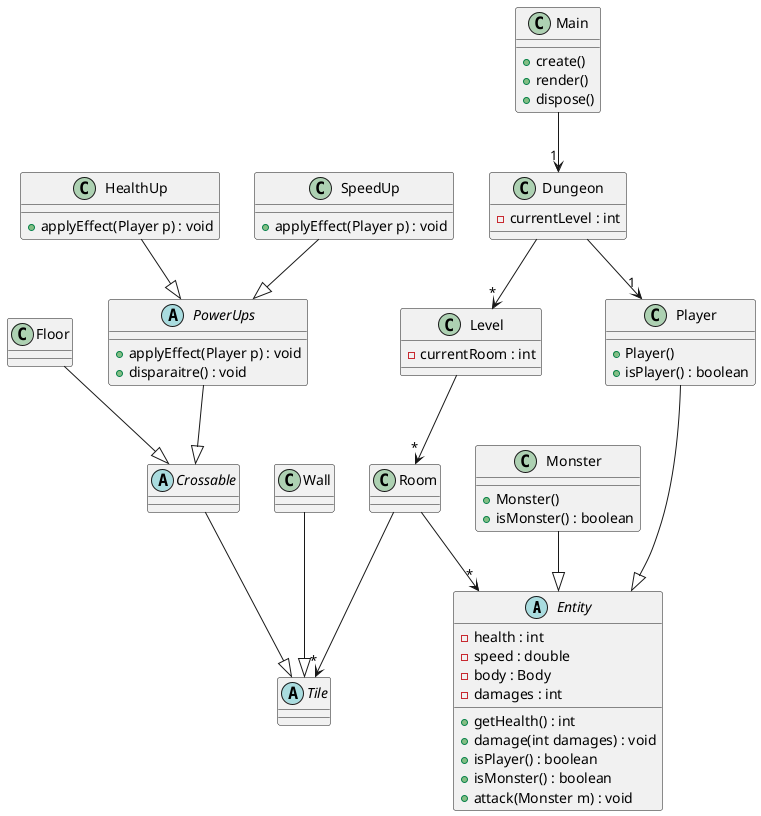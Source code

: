 @startuml



abstract class Entity {
    - health : int
    - speed : double
    - body : Body
    - damages : int
    + getHealth() : int
    + damage(int damages) : void
    + isPlayer() : boolean
    + isMonster() : boolean
    + attack(Monster m) : void
}

class Player {
    + Player()
    + isPlayer() : boolean
}

class Monster {
    + Monster()
    + isMonster() : boolean
}

class Level {
    - currentRoom : int
}

class Room {

}

abstract class Tile {
    
}

class Wall {

}

class Floor {

}

class Dungeon {
    - currentLevel : int
}

abstract class Crossable {

}

abstract class PowerUps {
    + applyEffect(Player p) : void
    + disparaitre() : void
}

class SpeedUp{
    + applyEffect(Player p) : void
}

class HealthUp{
    + applyEffect(Player p) : void
}

class Main {
    + create()
    + render()
    + dispose()
}

Dungeon -->"1" Player
Main -->"1" Dungeon
Level -->"*" Room
Dungeon -->"*" Level
Room -->"*" Tile
Room -->"*" Entity

Player --|> Entity
Monster --|> Entity

SpeedUp --|> PowerUps
HealthUp --|> PowerUps
Wall --|> Tile
Floor --|> Crossable
Crossable --|> Tile
PowerUps --|> Crossable
@enduml